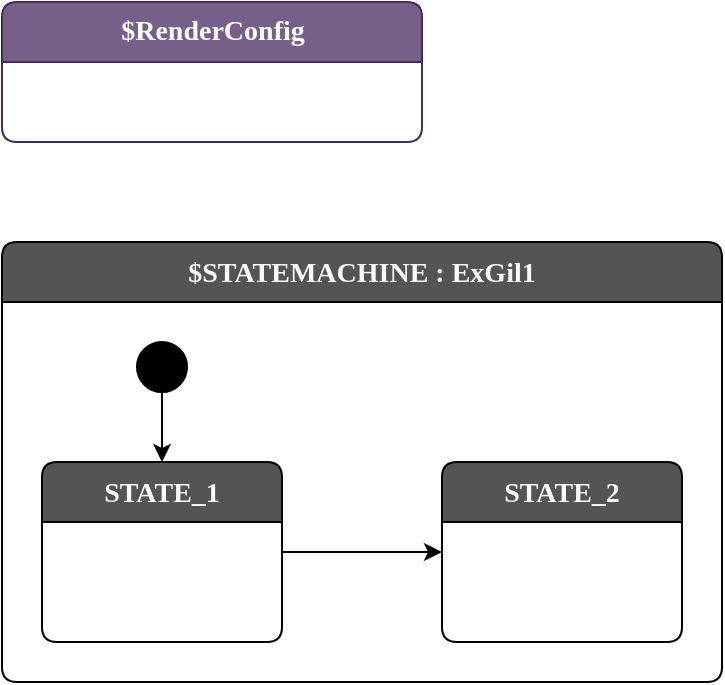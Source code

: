 <mxfile>
    <diagram id="DLnVY5NDsVVYwWrmNcwQ" name="Page-1">
        <mxGraphModel dx="1155" dy="660" grid="1" gridSize="10" guides="1" tooltips="1" connect="1" arrows="1" fold="1" page="1" pageScale="1" pageWidth="850" pageHeight="1100" math="0" shadow="0">
            <root>
                <mxCell id="0"/>
                <mxCell id="1" parent="0"/>
                <mxCell id="2" value="$STATEMACHINE : ExGil1" style="shape=swimlane;rotatable=0;align=center;verticalAlign=top;fontFamily=Lucida Console;startSize=30;fontSize=14;fontStyle=1;fontColor=#FAFAFA;fillColor=#545454;swimlaneFillColor=default;rounded=1;arcSize=15;absoluteArcSize=1;" parent="1" vertex="1">
                    <mxGeometry x="40" y="160" width="360" height="220" as="geometry"/>
                </mxCell>
                <mxCell id="3" value=" " style="fontFamily=Lucida Console;align=left;verticalAlign=top;fillColor=none;gradientColor=none;strokeColor=none;rounded=0;spacingLeft=4;resizable=0;movable=0;deletable=0;rotatable=0;autosize=1;" parent="2" vertex="1" connectable="0">
                    <mxGeometry y="30" width="30" height="20" as="geometry"/>
                </mxCell>
                <mxCell id="4" value="$initial_state" style="shape=ellipse;aspect=fixed;fillColor=#000000;resizable=0;rotatable=0;noLabel=1;editable=0;" parent="2" vertex="1">
                    <mxGeometry x="67.5" y="50" width="25" height="25" as="geometry"/>
                </mxCell>
                <mxCell id="5" value="STATE_1" style="shape=swimlane;rotatable=0;align=center;verticalAlign=top;fontFamily=Lucida Console;startSize=30;fontSize=14;fontStyle=1;fontColor=#FAFAFA;fillColor=#545454;swimlaneFillColor=default;rounded=1;arcSize=15;absoluteArcSize=1;" parent="2" vertex="1">
                    <mxGeometry x="20" y="110" width="120" height="90" as="geometry"/>
                </mxCell>
                <mxCell id="6" value="" style="fontFamily=Lucida Console;align=left;verticalAlign=top;fillColor=none;gradientColor=none;strokeColor=none;rounded=0;spacingLeft=4;resizable=0;movable=0;deletable=0;rotatable=0;autosize=1;" parent="5" vertex="1" connectable="0">
                    <mxGeometry y="30" width="50" height="40" as="geometry"/>
                </mxCell>
                <mxCell id="7" value="STATE_2" style="shape=swimlane;rotatable=0;align=center;verticalAlign=top;fontFamily=Lucida Console;startSize=30;fontSize=14;fontStyle=1;fontColor=#FAFAFA;fillColor=#545454;swimlaneFillColor=default;rounded=1;arcSize=15;absoluteArcSize=1;" parent="2" vertex="1">
                    <mxGeometry x="220" y="110" width="120" height="90" as="geometry"/>
                </mxCell>
                <mxCell id="8" value="" style="fontFamily=Lucida Console;align=left;verticalAlign=top;fillColor=none;gradientColor=none;strokeColor=none;rounded=0;spacingLeft=4;resizable=0;movable=0;deletable=0;rotatable=0;autosize=1;" parent="7" vertex="1" connectable="0">
                    <mxGeometry y="30" width="50" height="40" as="geometry"/>
                </mxCell>
                <mxCell id="9" parent="2" source="4" target="5" edge="1">
                    <mxGeometry relative="1" as="geometry"/>
                </mxCell>
                <mxCell id="10" parent="2" source="5" target="7" edge="1">
                    <mxGeometry relative="1" as="geometry"/>
                </mxCell>
                <mxCell id="17" value="$RenderConfig" style="shape=swimlane;rotatable=0;align=center;verticalAlign=top;fontFamily=Lucida Console;startSize=30;fontSize=14;fontStyle=1;swimlaneFillColor=default;html=1;rounded=1;arcSize=15;absoluteArcSize=1;fillColor=#76608a;strokeColor=#432D57;fontColor=#ffffff;" vertex="1" collapsed="1" parent="1">
                    <mxGeometry x="40" y="40" width="210" height="70" as="geometry">
                        <mxRectangle x="320" y="40" width="360" height="470" as="alternateBounds"/>
                    </mxGeometry>
                </mxCell>
                <mxCell id="18" value="" style="fontFamily=Lucida Console;align=left;verticalAlign=top;fillColor=none;gradientColor=none;strokeColor=none;rounded=0;spacingLeft=4;resizable=0;movable=0;deletable=0;rotatable=0;autosize=1;" vertex="1" connectable="0" parent="17">
                    <mxGeometry y="30" width="50" height="40" as="geometry"/>
                </mxCell>
                <mxCell id="72" value="$CONFIG: CFileExtension" style="shape=swimlane;rotatable=0;align=center;verticalAlign=top;fontFamily=Lucida Console;startSize=30;fontSize=14;fontStyle=1;swimlaneFillColor=default;html=1;rounded=1;arcSize=15;absoluteArcSize=1;fillColor=#76608a;fontColor=#ffffff;strokeColor=#432D57;" vertex="1" parent="17">
                    <mxGeometry x="50" y="40" width="280" height="70" as="geometry">
                        <mxRectangle x="1320" y="430" width="280" height="70" as="alternateBounds"/>
                    </mxGeometry>
                </mxCell>
                <mxCell id="73" value=".cpp" style="fontFamily=Lucida Console;align=left;verticalAlign=top;fillColor=none;gradientColor=none;strokeColor=none;rounded=0;spacingLeft=4;resizable=0;movable=0;deletable=0;rotatable=0;autosize=1;" vertex="1" connectable="0" parent="72">
                    <mxGeometry y="30" width="50" height="30" as="geometry"/>
                </mxCell>
                <mxCell id="74" value="$CONFIG: HFileExtension" style="shape=swimlane;rotatable=0;align=center;verticalAlign=top;fontFamily=Lucida Console;startSize=30;fontSize=14;fontStyle=1;swimlaneFillColor=default;html=1;rounded=1;arcSize=15;absoluteArcSize=1;fillColor=#76608a;fontColor=#ffffff;strokeColor=#432D57;" vertex="1" parent="17">
                    <mxGeometry x="370" y="40" width="320" height="70" as="geometry">
                        <mxRectangle x="1320" y="430" width="280" height="70" as="alternateBounds"/>
                    </mxGeometry>
                </mxCell>
                <mxCell id="75" value=".hpp" style="fontFamily=Lucida Console;align=left;verticalAlign=top;fillColor=none;gradientColor=none;strokeColor=none;rounded=0;spacingLeft=4;resizable=0;movable=0;deletable=0;rotatable=0;autosize=1;" vertex="1" connectable="0" parent="74">
                    <mxGeometry y="30" width="50" height="30" as="geometry"/>
                </mxCell>
                <mxCell id="76" value="$CONFIG: CEnumDeclarer" style="shape=swimlane;rotatable=0;align=center;verticalAlign=top;fontFamily=Lucida Console;startSize=30;fontSize=14;fontStyle=1;swimlaneFillColor=default;html=1;rounded=1;arcSize=15;absoluteArcSize=1;fillColor=#76608a;fontColor=#ffffff;strokeColor=#432D57;" vertex="1" parent="17">
                    <mxGeometry x="730" y="40" width="370" height="70" as="geometry">
                        <mxRectangle x="1320" y="430" width="280" height="70" as="alternateBounds"/>
                    </mxGeometry>
                </mxCell>
                <mxCell id="77" value="typedef enum __attribute__((packed)) {enumName}" style="fontFamily=Lucida Console;align=left;verticalAlign=top;fillColor=none;gradientColor=none;strokeColor=none;rounded=0;spacingLeft=4;resizable=0;movable=0;deletable=0;rotatable=0;autosize=1;" vertex="1" connectable="0" parent="76">
                    <mxGeometry y="30" width="370" height="30" as="geometry"/>
                </mxCell>
            </root>
        </mxGraphModel>
    </diagram>
</mxfile>
